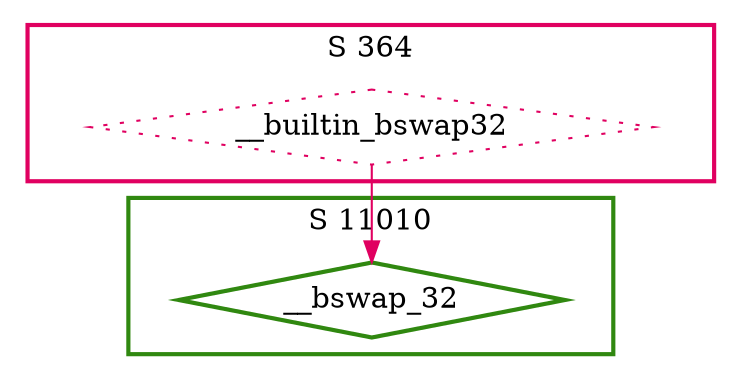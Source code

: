 digraph G {
  ratio=0.500000;
  "UV __bswap_32 (11010)" [shape=diamond, label="__bswap_32",
                           color="#308810", style=bold];
  "UV __builtin_bswap32 (364)" [shape=diamond, label="__builtin_bswap32",
                                color="#E00060", style=dotted];
  
  subgraph cluster_364 { label="S 364";
    color="#E00060";
    style=bold;
    "UV __builtin_bswap32 (364)"; };
  subgraph cluster_11010 { label="S 11010";
    color="#308810";
    style=bold;
    "UV __bswap_32 (11010)"; };
  
  "UV __builtin_bswap32 (364)" -> "UV __bswap_32 (11010)" [color="#E00060"];
  
  }